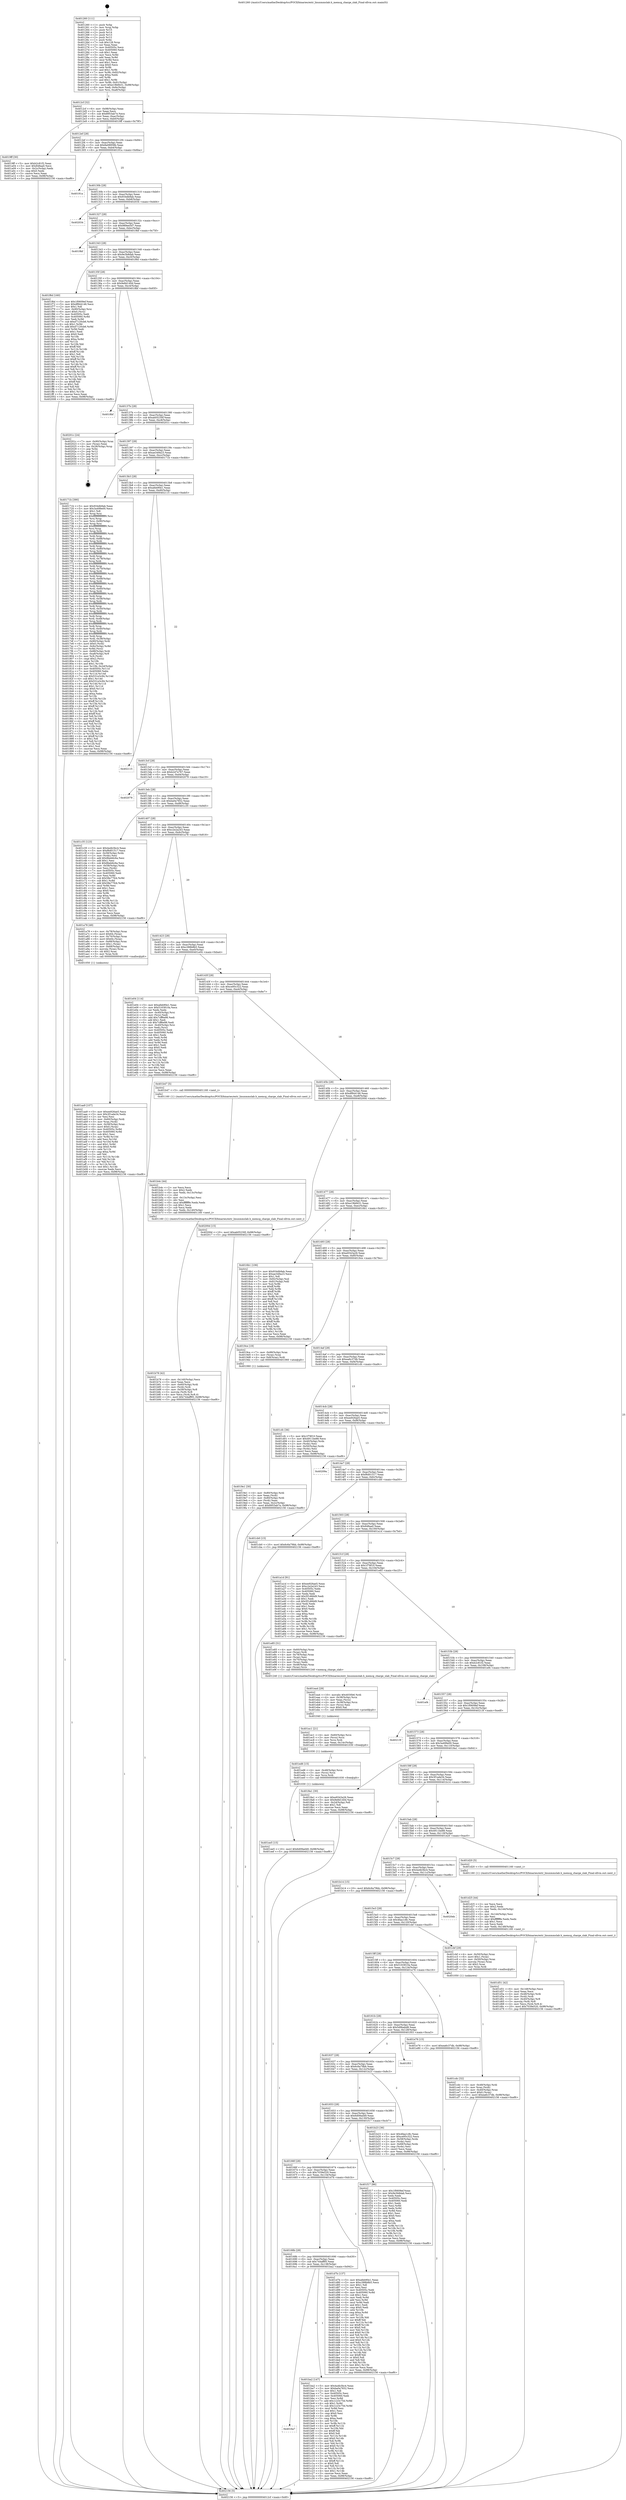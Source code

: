 digraph "0x401260" {
  label = "0x401260 (/mnt/c/Users/mathe/Desktop/tcc/POCII/binaries/extr_linuxmmslab.h_memcg_charge_slab_Final-ollvm.out::main(0))"
  labelloc = "t"
  node[shape=record]

  Entry [label="",width=0.3,height=0.3,shape=circle,fillcolor=black,style=filled]
  "0x4012cf" [label="{
     0x4012cf [32]\l
     | [instrs]\l
     &nbsp;&nbsp;0x4012cf \<+6\>: mov -0x98(%rbp),%eax\l
     &nbsp;&nbsp;0x4012d5 \<+2\>: mov %eax,%ecx\l
     &nbsp;&nbsp;0x4012d7 \<+6\>: sub $0x8953ab7e,%ecx\l
     &nbsp;&nbsp;0x4012dd \<+6\>: mov %eax,-0xac(%rbp)\l
     &nbsp;&nbsp;0x4012e3 \<+6\>: mov %ecx,-0xb0(%rbp)\l
     &nbsp;&nbsp;0x4012e9 \<+6\>: je 00000000004019ff \<main+0x79f\>\l
  }"]
  "0x4019ff" [label="{
     0x4019ff [30]\l
     | [instrs]\l
     &nbsp;&nbsp;0x4019ff \<+5\>: mov $0xb2c81f2,%eax\l
     &nbsp;&nbsp;0x401a04 \<+5\>: mov $0x848aa0,%ecx\l
     &nbsp;&nbsp;0x401a09 \<+3\>: mov -0x2c(%rbp),%edx\l
     &nbsp;&nbsp;0x401a0c \<+3\>: cmp $0x0,%edx\l
     &nbsp;&nbsp;0x401a0f \<+3\>: cmove %ecx,%eax\l
     &nbsp;&nbsp;0x401a12 \<+6\>: mov %eax,-0x98(%rbp)\l
     &nbsp;&nbsp;0x401a18 \<+5\>: jmp 0000000000402156 \<main+0xef6\>\l
  }"]
  "0x4012ef" [label="{
     0x4012ef [28]\l
     | [instrs]\l
     &nbsp;&nbsp;0x4012ef \<+5\>: jmp 00000000004012f4 \<main+0x94\>\l
     &nbsp;&nbsp;0x4012f4 \<+6\>: mov -0xac(%rbp),%eax\l
     &nbsp;&nbsp;0x4012fa \<+5\>: sub $0x8a08958b,%eax\l
     &nbsp;&nbsp;0x4012ff \<+6\>: mov %eax,-0xb4(%rbp)\l
     &nbsp;&nbsp;0x401305 \<+6\>: je 000000000040191a \<main+0x6ba\>\l
  }"]
  Exit [label="",width=0.3,height=0.3,shape=circle,fillcolor=black,style=filled,peripheries=2]
  "0x40191a" [label="{
     0x40191a\l
  }", style=dashed]
  "0x40130b" [label="{
     0x40130b [28]\l
     | [instrs]\l
     &nbsp;&nbsp;0x40130b \<+5\>: jmp 0000000000401310 \<main+0xb0\>\l
     &nbsp;&nbsp;0x401310 \<+6\>: mov -0xac(%rbp),%eax\l
     &nbsp;&nbsp;0x401316 \<+5\>: sub $0x934db9ab,%eax\l
     &nbsp;&nbsp;0x40131b \<+6\>: mov %eax,-0xb8(%rbp)\l
     &nbsp;&nbsp;0x401321 \<+6\>: je 0000000000402034 \<main+0xdd4\>\l
  }"]
  "0x401ee5" [label="{
     0x401ee5 [15]\l
     | [instrs]\l
     &nbsp;&nbsp;0x401ee5 \<+10\>: movl $0x6d09ad49,-0x98(%rbp)\l
     &nbsp;&nbsp;0x401eef \<+5\>: jmp 0000000000402156 \<main+0xef6\>\l
  }"]
  "0x402034" [label="{
     0x402034\l
  }", style=dashed]
  "0x401327" [label="{
     0x401327 [28]\l
     | [instrs]\l
     &nbsp;&nbsp;0x401327 \<+5\>: jmp 000000000040132c \<main+0xcc\>\l
     &nbsp;&nbsp;0x40132c \<+6\>: mov -0xac(%rbp),%eax\l
     &nbsp;&nbsp;0x401332 \<+5\>: sub $0x989ee5d7,%eax\l
     &nbsp;&nbsp;0x401337 \<+6\>: mov %eax,-0xbc(%rbp)\l
     &nbsp;&nbsp;0x40133d \<+6\>: je 00000000004019bf \<main+0x75f\>\l
  }"]
  "0x401ed6" [label="{
     0x401ed6 [15]\l
     | [instrs]\l
     &nbsp;&nbsp;0x401ed6 \<+4\>: mov -0x48(%rbp),%rcx\l
     &nbsp;&nbsp;0x401eda \<+3\>: mov (%rcx),%rcx\l
     &nbsp;&nbsp;0x401edd \<+3\>: mov %rcx,%rdi\l
     &nbsp;&nbsp;0x401ee0 \<+5\>: call 0000000000401030 \<free@plt\>\l
     | [calls]\l
     &nbsp;&nbsp;0x401030 \{1\} (unknown)\l
  }"]
  "0x4019bf" [label="{
     0x4019bf\l
  }", style=dashed]
  "0x401343" [label="{
     0x401343 [28]\l
     | [instrs]\l
     &nbsp;&nbsp;0x401343 \<+5\>: jmp 0000000000401348 \<main+0xe8\>\l
     &nbsp;&nbsp;0x401348 \<+6\>: mov -0xac(%rbp),%eax\l
     &nbsp;&nbsp;0x40134e \<+5\>: sub $0x9e3b8dab,%eax\l
     &nbsp;&nbsp;0x401353 \<+6\>: mov %eax,-0xc0(%rbp)\l
     &nbsp;&nbsp;0x401359 \<+6\>: je 0000000000401f6d \<main+0xd0d\>\l
  }"]
  "0x401ec1" [label="{
     0x401ec1 [21]\l
     | [instrs]\l
     &nbsp;&nbsp;0x401ec1 \<+4\>: mov -0x60(%rbp),%rcx\l
     &nbsp;&nbsp;0x401ec5 \<+3\>: mov (%rcx),%rcx\l
     &nbsp;&nbsp;0x401ec8 \<+3\>: mov %rcx,%rdi\l
     &nbsp;&nbsp;0x401ecb \<+6\>: mov %eax,-0x14c(%rbp)\l
     &nbsp;&nbsp;0x401ed1 \<+5\>: call 0000000000401030 \<free@plt\>\l
     | [calls]\l
     &nbsp;&nbsp;0x401030 \{1\} (unknown)\l
  }"]
  "0x401f6d" [label="{
     0x401f6d [160]\l
     | [instrs]\l
     &nbsp;&nbsp;0x401f6d \<+5\>: mov $0x1f0609ef,%eax\l
     &nbsp;&nbsp;0x401f72 \<+5\>: mov $0xdf844146,%ecx\l
     &nbsp;&nbsp;0x401f77 \<+2\>: mov $0x1,%dl\l
     &nbsp;&nbsp;0x401f79 \<+7\>: mov -0x90(%rbp),%rsi\l
     &nbsp;&nbsp;0x401f80 \<+6\>: movl $0x0,(%rsi)\l
     &nbsp;&nbsp;0x401f86 \<+7\>: mov 0x40505c,%edi\l
     &nbsp;&nbsp;0x401f8d \<+8\>: mov 0x405060,%r8d\l
     &nbsp;&nbsp;0x401f95 \<+3\>: mov %edi,%r9d\l
     &nbsp;&nbsp;0x401f98 \<+7\>: sub $0xd7120cb6,%r9d\l
     &nbsp;&nbsp;0x401f9f \<+4\>: sub $0x1,%r9d\l
     &nbsp;&nbsp;0x401fa3 \<+7\>: add $0xd7120cb6,%r9d\l
     &nbsp;&nbsp;0x401faa \<+4\>: imul %r9d,%edi\l
     &nbsp;&nbsp;0x401fae \<+3\>: and $0x1,%edi\l
     &nbsp;&nbsp;0x401fb1 \<+3\>: cmp $0x0,%edi\l
     &nbsp;&nbsp;0x401fb4 \<+4\>: sete %r10b\l
     &nbsp;&nbsp;0x401fb8 \<+4\>: cmp $0xa,%r8d\l
     &nbsp;&nbsp;0x401fbc \<+4\>: setl %r11b\l
     &nbsp;&nbsp;0x401fc0 \<+3\>: mov %r10b,%bl\l
     &nbsp;&nbsp;0x401fc3 \<+3\>: xor $0xff,%bl\l
     &nbsp;&nbsp;0x401fc6 \<+3\>: mov %r11b,%r14b\l
     &nbsp;&nbsp;0x401fc9 \<+4\>: xor $0xff,%r14b\l
     &nbsp;&nbsp;0x401fcd \<+3\>: xor $0x1,%dl\l
     &nbsp;&nbsp;0x401fd0 \<+3\>: mov %bl,%r15b\l
     &nbsp;&nbsp;0x401fd3 \<+4\>: and $0xff,%r15b\l
     &nbsp;&nbsp;0x401fd7 \<+3\>: and %dl,%r10b\l
     &nbsp;&nbsp;0x401fda \<+3\>: mov %r14b,%r12b\l
     &nbsp;&nbsp;0x401fdd \<+4\>: and $0xff,%r12b\l
     &nbsp;&nbsp;0x401fe1 \<+3\>: and %dl,%r11b\l
     &nbsp;&nbsp;0x401fe4 \<+3\>: or %r10b,%r15b\l
     &nbsp;&nbsp;0x401fe7 \<+3\>: or %r11b,%r12b\l
     &nbsp;&nbsp;0x401fea \<+3\>: xor %r12b,%r15b\l
     &nbsp;&nbsp;0x401fed \<+3\>: or %r14b,%bl\l
     &nbsp;&nbsp;0x401ff0 \<+3\>: xor $0xff,%bl\l
     &nbsp;&nbsp;0x401ff3 \<+3\>: or $0x1,%dl\l
     &nbsp;&nbsp;0x401ff6 \<+2\>: and %dl,%bl\l
     &nbsp;&nbsp;0x401ff8 \<+3\>: or %bl,%r15b\l
     &nbsp;&nbsp;0x401ffb \<+4\>: test $0x1,%r15b\l
     &nbsp;&nbsp;0x401fff \<+3\>: cmovne %ecx,%eax\l
     &nbsp;&nbsp;0x402002 \<+6\>: mov %eax,-0x98(%rbp)\l
     &nbsp;&nbsp;0x402008 \<+5\>: jmp 0000000000402156 \<main+0xef6\>\l
  }"]
  "0x40135f" [label="{
     0x40135f [28]\l
     | [instrs]\l
     &nbsp;&nbsp;0x40135f \<+5\>: jmp 0000000000401364 \<main+0x104\>\l
     &nbsp;&nbsp;0x401364 \<+6\>: mov -0xac(%rbp),%eax\l
     &nbsp;&nbsp;0x40136a \<+5\>: sub $0x9e8d140d,%eax\l
     &nbsp;&nbsp;0x40136f \<+6\>: mov %eax,-0xc4(%rbp)\l
     &nbsp;&nbsp;0x401375 \<+6\>: je 00000000004018bf \<main+0x65f\>\l
  }"]
  "0x401ea4" [label="{
     0x401ea4 [29]\l
     | [instrs]\l
     &nbsp;&nbsp;0x401ea4 \<+10\>: movabs $0x4030b6,%rdi\l
     &nbsp;&nbsp;0x401eae \<+4\>: mov -0x38(%rbp),%rcx\l
     &nbsp;&nbsp;0x401eb2 \<+2\>: mov %eax,(%rcx)\l
     &nbsp;&nbsp;0x401eb4 \<+4\>: mov -0x38(%rbp),%rcx\l
     &nbsp;&nbsp;0x401eb8 \<+2\>: mov (%rcx),%esi\l
     &nbsp;&nbsp;0x401eba \<+2\>: mov $0x0,%al\l
     &nbsp;&nbsp;0x401ebc \<+5\>: call 0000000000401040 \<printf@plt\>\l
     | [calls]\l
     &nbsp;&nbsp;0x401040 \{1\} (unknown)\l
  }"]
  "0x4018bf" [label="{
     0x4018bf\l
  }", style=dashed]
  "0x40137b" [label="{
     0x40137b [28]\l
     | [instrs]\l
     &nbsp;&nbsp;0x40137b \<+5\>: jmp 0000000000401380 \<main+0x120\>\l
     &nbsp;&nbsp;0x401380 \<+6\>: mov -0xac(%rbp),%eax\l
     &nbsp;&nbsp;0x401386 \<+5\>: sub $0xab05230f,%eax\l
     &nbsp;&nbsp;0x40138b \<+6\>: mov %eax,-0xc8(%rbp)\l
     &nbsp;&nbsp;0x401391 \<+6\>: je 000000000040201c \<main+0xdbc\>\l
  }"]
  "0x401d51" [label="{
     0x401d51 [42]\l
     | [instrs]\l
     &nbsp;&nbsp;0x401d51 \<+6\>: mov -0x148(%rbp),%ecx\l
     &nbsp;&nbsp;0x401d57 \<+3\>: imul %eax,%ecx\l
     &nbsp;&nbsp;0x401d5a \<+4\>: mov -0x48(%rbp),%rdi\l
     &nbsp;&nbsp;0x401d5e \<+3\>: mov (%rdi),%rdi\l
     &nbsp;&nbsp;0x401d61 \<+4\>: mov -0x40(%rbp),%r8\l
     &nbsp;&nbsp;0x401d65 \<+3\>: movslq (%r8),%r8\l
     &nbsp;&nbsp;0x401d68 \<+4\>: mov %ecx,(%rdi,%r8,4)\l
     &nbsp;&nbsp;0x401d6c \<+10\>: movl $0x7039e520,-0x98(%rbp)\l
     &nbsp;&nbsp;0x401d76 \<+5\>: jmp 0000000000402156 \<main+0xef6\>\l
  }"]
  "0x40201c" [label="{
     0x40201c [24]\l
     | [instrs]\l
     &nbsp;&nbsp;0x40201c \<+7\>: mov -0x90(%rbp),%rax\l
     &nbsp;&nbsp;0x402023 \<+2\>: mov (%rax),%eax\l
     &nbsp;&nbsp;0x402025 \<+4\>: lea -0x28(%rbp),%rsp\l
     &nbsp;&nbsp;0x402029 \<+1\>: pop %rbx\l
     &nbsp;&nbsp;0x40202a \<+2\>: pop %r12\l
     &nbsp;&nbsp;0x40202c \<+2\>: pop %r13\l
     &nbsp;&nbsp;0x40202e \<+2\>: pop %r14\l
     &nbsp;&nbsp;0x402030 \<+2\>: pop %r15\l
     &nbsp;&nbsp;0x402032 \<+1\>: pop %rbp\l
     &nbsp;&nbsp;0x402033 \<+1\>: ret\l
  }"]
  "0x401397" [label="{
     0x401397 [28]\l
     | [instrs]\l
     &nbsp;&nbsp;0x401397 \<+5\>: jmp 000000000040139c \<main+0x13c\>\l
     &nbsp;&nbsp;0x40139c \<+6\>: mov -0xac(%rbp),%eax\l
     &nbsp;&nbsp;0x4013a2 \<+5\>: sub $0xae349a23,%eax\l
     &nbsp;&nbsp;0x4013a7 \<+6\>: mov %eax,-0xcc(%rbp)\l
     &nbsp;&nbsp;0x4013ad \<+6\>: je 000000000040171b \<main+0x4bb\>\l
  }"]
  "0x401d25" [label="{
     0x401d25 [44]\l
     | [instrs]\l
     &nbsp;&nbsp;0x401d25 \<+2\>: xor %ecx,%ecx\l
     &nbsp;&nbsp;0x401d27 \<+5\>: mov $0x2,%edx\l
     &nbsp;&nbsp;0x401d2c \<+6\>: mov %edx,-0x144(%rbp)\l
     &nbsp;&nbsp;0x401d32 \<+1\>: cltd\l
     &nbsp;&nbsp;0x401d33 \<+6\>: mov -0x144(%rbp),%esi\l
     &nbsp;&nbsp;0x401d39 \<+2\>: idiv %esi\l
     &nbsp;&nbsp;0x401d3b \<+6\>: imul $0xfffffffe,%edx,%edx\l
     &nbsp;&nbsp;0x401d41 \<+3\>: sub $0x1,%ecx\l
     &nbsp;&nbsp;0x401d44 \<+2\>: sub %ecx,%edx\l
     &nbsp;&nbsp;0x401d46 \<+6\>: mov %edx,-0x148(%rbp)\l
     &nbsp;&nbsp;0x401d4c \<+5\>: call 0000000000401160 \<next_i\>\l
     | [calls]\l
     &nbsp;&nbsp;0x401160 \{1\} (/mnt/c/Users/mathe/Desktop/tcc/POCII/binaries/extr_linuxmmslab.h_memcg_charge_slab_Final-ollvm.out::next_i)\l
  }"]
  "0x40171b" [label="{
     0x40171b [390]\l
     | [instrs]\l
     &nbsp;&nbsp;0x40171b \<+5\>: mov $0x934db9ab,%eax\l
     &nbsp;&nbsp;0x401720 \<+5\>: mov $0x3a499e00,%ecx\l
     &nbsp;&nbsp;0x401725 \<+2\>: mov $0x1,%dl\l
     &nbsp;&nbsp;0x401727 \<+3\>: mov %rsp,%rsi\l
     &nbsp;&nbsp;0x40172a \<+4\>: add $0xfffffffffffffff0,%rsi\l
     &nbsp;&nbsp;0x40172e \<+3\>: mov %rsi,%rsp\l
     &nbsp;&nbsp;0x401731 \<+7\>: mov %rsi,-0x90(%rbp)\l
     &nbsp;&nbsp;0x401738 \<+3\>: mov %rsp,%rsi\l
     &nbsp;&nbsp;0x40173b \<+4\>: add $0xfffffffffffffff0,%rsi\l
     &nbsp;&nbsp;0x40173f \<+3\>: mov %rsi,%rsp\l
     &nbsp;&nbsp;0x401742 \<+3\>: mov %rsp,%rdi\l
     &nbsp;&nbsp;0x401745 \<+4\>: add $0xfffffffffffffff0,%rdi\l
     &nbsp;&nbsp;0x401749 \<+3\>: mov %rdi,%rsp\l
     &nbsp;&nbsp;0x40174c \<+7\>: mov %rdi,-0x88(%rbp)\l
     &nbsp;&nbsp;0x401753 \<+3\>: mov %rsp,%rdi\l
     &nbsp;&nbsp;0x401756 \<+4\>: add $0xfffffffffffffff0,%rdi\l
     &nbsp;&nbsp;0x40175a \<+3\>: mov %rdi,%rsp\l
     &nbsp;&nbsp;0x40175d \<+4\>: mov %rdi,-0x80(%rbp)\l
     &nbsp;&nbsp;0x401761 \<+3\>: mov %rsp,%rdi\l
     &nbsp;&nbsp;0x401764 \<+4\>: add $0xfffffffffffffff0,%rdi\l
     &nbsp;&nbsp;0x401768 \<+3\>: mov %rdi,%rsp\l
     &nbsp;&nbsp;0x40176b \<+4\>: mov %rdi,-0x78(%rbp)\l
     &nbsp;&nbsp;0x40176f \<+3\>: mov %rsp,%rdi\l
     &nbsp;&nbsp;0x401772 \<+4\>: add $0xfffffffffffffff0,%rdi\l
     &nbsp;&nbsp;0x401776 \<+3\>: mov %rdi,%rsp\l
     &nbsp;&nbsp;0x401779 \<+4\>: mov %rdi,-0x70(%rbp)\l
     &nbsp;&nbsp;0x40177d \<+3\>: mov %rsp,%rdi\l
     &nbsp;&nbsp;0x401780 \<+4\>: add $0xfffffffffffffff0,%rdi\l
     &nbsp;&nbsp;0x401784 \<+3\>: mov %rdi,%rsp\l
     &nbsp;&nbsp;0x401787 \<+4\>: mov %rdi,-0x68(%rbp)\l
     &nbsp;&nbsp;0x40178b \<+3\>: mov %rsp,%rdi\l
     &nbsp;&nbsp;0x40178e \<+4\>: add $0xfffffffffffffff0,%rdi\l
     &nbsp;&nbsp;0x401792 \<+3\>: mov %rdi,%rsp\l
     &nbsp;&nbsp;0x401795 \<+4\>: mov %rdi,-0x60(%rbp)\l
     &nbsp;&nbsp;0x401799 \<+3\>: mov %rsp,%rdi\l
     &nbsp;&nbsp;0x40179c \<+4\>: add $0xfffffffffffffff0,%rdi\l
     &nbsp;&nbsp;0x4017a0 \<+3\>: mov %rdi,%rsp\l
     &nbsp;&nbsp;0x4017a3 \<+4\>: mov %rdi,-0x58(%rbp)\l
     &nbsp;&nbsp;0x4017a7 \<+3\>: mov %rsp,%rdi\l
     &nbsp;&nbsp;0x4017aa \<+4\>: add $0xfffffffffffffff0,%rdi\l
     &nbsp;&nbsp;0x4017ae \<+3\>: mov %rdi,%rsp\l
     &nbsp;&nbsp;0x4017b1 \<+4\>: mov %rdi,-0x50(%rbp)\l
     &nbsp;&nbsp;0x4017b5 \<+3\>: mov %rsp,%rdi\l
     &nbsp;&nbsp;0x4017b8 \<+4\>: add $0xfffffffffffffff0,%rdi\l
     &nbsp;&nbsp;0x4017bc \<+3\>: mov %rdi,%rsp\l
     &nbsp;&nbsp;0x4017bf \<+4\>: mov %rdi,-0x48(%rbp)\l
     &nbsp;&nbsp;0x4017c3 \<+3\>: mov %rsp,%rdi\l
     &nbsp;&nbsp;0x4017c6 \<+4\>: add $0xfffffffffffffff0,%rdi\l
     &nbsp;&nbsp;0x4017ca \<+3\>: mov %rdi,%rsp\l
     &nbsp;&nbsp;0x4017cd \<+4\>: mov %rdi,-0x40(%rbp)\l
     &nbsp;&nbsp;0x4017d1 \<+3\>: mov %rsp,%rdi\l
     &nbsp;&nbsp;0x4017d4 \<+4\>: add $0xfffffffffffffff0,%rdi\l
     &nbsp;&nbsp;0x4017d8 \<+3\>: mov %rdi,%rsp\l
     &nbsp;&nbsp;0x4017db \<+4\>: mov %rdi,-0x38(%rbp)\l
     &nbsp;&nbsp;0x4017df \<+7\>: mov -0x90(%rbp),%rdi\l
     &nbsp;&nbsp;0x4017e6 \<+6\>: movl $0x0,(%rdi)\l
     &nbsp;&nbsp;0x4017ec \<+7\>: mov -0x9c(%rbp),%r8d\l
     &nbsp;&nbsp;0x4017f3 \<+3\>: mov %r8d,(%rsi)\l
     &nbsp;&nbsp;0x4017f6 \<+7\>: mov -0x88(%rbp),%rdi\l
     &nbsp;&nbsp;0x4017fd \<+7\>: mov -0xa8(%rbp),%r9\l
     &nbsp;&nbsp;0x401804 \<+3\>: mov %r9,(%rdi)\l
     &nbsp;&nbsp;0x401807 \<+3\>: cmpl $0x2,(%rsi)\l
     &nbsp;&nbsp;0x40180a \<+4\>: setne %r10b\l
     &nbsp;&nbsp;0x40180e \<+4\>: and $0x1,%r10b\l
     &nbsp;&nbsp;0x401812 \<+4\>: mov %r10b,-0x2d(%rbp)\l
     &nbsp;&nbsp;0x401816 \<+8\>: mov 0x40505c,%r11d\l
     &nbsp;&nbsp;0x40181e \<+7\>: mov 0x405060,%ebx\l
     &nbsp;&nbsp;0x401825 \<+3\>: mov %r11d,%r14d\l
     &nbsp;&nbsp;0x401828 \<+7\>: sub $0x531e3c94,%r14d\l
     &nbsp;&nbsp;0x40182f \<+4\>: sub $0x1,%r14d\l
     &nbsp;&nbsp;0x401833 \<+7\>: add $0x531e3c94,%r14d\l
     &nbsp;&nbsp;0x40183a \<+4\>: imul %r14d,%r11d\l
     &nbsp;&nbsp;0x40183e \<+4\>: and $0x1,%r11d\l
     &nbsp;&nbsp;0x401842 \<+4\>: cmp $0x0,%r11d\l
     &nbsp;&nbsp;0x401846 \<+4\>: sete %r10b\l
     &nbsp;&nbsp;0x40184a \<+3\>: cmp $0xa,%ebx\l
     &nbsp;&nbsp;0x40184d \<+4\>: setl %r15b\l
     &nbsp;&nbsp;0x401851 \<+3\>: mov %r10b,%r12b\l
     &nbsp;&nbsp;0x401854 \<+4\>: xor $0xff,%r12b\l
     &nbsp;&nbsp;0x401858 \<+3\>: mov %r15b,%r13b\l
     &nbsp;&nbsp;0x40185b \<+4\>: xor $0xff,%r13b\l
     &nbsp;&nbsp;0x40185f \<+3\>: xor $0x1,%dl\l
     &nbsp;&nbsp;0x401862 \<+3\>: mov %r12b,%sil\l
     &nbsp;&nbsp;0x401865 \<+4\>: and $0xff,%sil\l
     &nbsp;&nbsp;0x401869 \<+3\>: and %dl,%r10b\l
     &nbsp;&nbsp;0x40186c \<+3\>: mov %r13b,%dil\l
     &nbsp;&nbsp;0x40186f \<+4\>: and $0xff,%dil\l
     &nbsp;&nbsp;0x401873 \<+3\>: and %dl,%r15b\l
     &nbsp;&nbsp;0x401876 \<+3\>: or %r10b,%sil\l
     &nbsp;&nbsp;0x401879 \<+3\>: or %r15b,%dil\l
     &nbsp;&nbsp;0x40187c \<+3\>: xor %dil,%sil\l
     &nbsp;&nbsp;0x40187f \<+3\>: or %r13b,%r12b\l
     &nbsp;&nbsp;0x401882 \<+4\>: xor $0xff,%r12b\l
     &nbsp;&nbsp;0x401886 \<+3\>: or $0x1,%dl\l
     &nbsp;&nbsp;0x401889 \<+3\>: and %dl,%r12b\l
     &nbsp;&nbsp;0x40188c \<+3\>: or %r12b,%sil\l
     &nbsp;&nbsp;0x40188f \<+4\>: test $0x1,%sil\l
     &nbsp;&nbsp;0x401893 \<+3\>: cmovne %ecx,%eax\l
     &nbsp;&nbsp;0x401896 \<+6\>: mov %eax,-0x98(%rbp)\l
     &nbsp;&nbsp;0x40189c \<+5\>: jmp 0000000000402156 \<main+0xef6\>\l
  }"]
  "0x4013b3" [label="{
     0x4013b3 [28]\l
     | [instrs]\l
     &nbsp;&nbsp;0x4013b3 \<+5\>: jmp 00000000004013b8 \<main+0x158\>\l
     &nbsp;&nbsp;0x4013b8 \<+6\>: mov -0xac(%rbp),%eax\l
     &nbsp;&nbsp;0x4013be \<+5\>: sub $0xafeb90e1,%eax\l
     &nbsp;&nbsp;0x4013c3 \<+6\>: mov %eax,-0xd0(%rbp)\l
     &nbsp;&nbsp;0x4013c9 \<+6\>: je 0000000000402115 \<main+0xeb5\>\l
  }"]
  "0x401cdc" [label="{
     0x401cdc [32]\l
     | [instrs]\l
     &nbsp;&nbsp;0x401cdc \<+4\>: mov -0x48(%rbp),%rdi\l
     &nbsp;&nbsp;0x401ce0 \<+3\>: mov %rax,(%rdi)\l
     &nbsp;&nbsp;0x401ce3 \<+4\>: mov -0x40(%rbp),%rax\l
     &nbsp;&nbsp;0x401ce7 \<+6\>: movl $0x0,(%rax)\l
     &nbsp;&nbsp;0x401ced \<+10\>: movl $0xea6c37db,-0x98(%rbp)\l
     &nbsp;&nbsp;0x401cf7 \<+5\>: jmp 0000000000402156 \<main+0xef6\>\l
  }"]
  "0x402115" [label="{
     0x402115\l
  }", style=dashed]
  "0x4013cf" [label="{
     0x4013cf [28]\l
     | [instrs]\l
     &nbsp;&nbsp;0x4013cf \<+5\>: jmp 00000000004013d4 \<main+0x174\>\l
     &nbsp;&nbsp;0x4013d4 \<+6\>: mov -0xac(%rbp),%eax\l
     &nbsp;&nbsp;0x4013da \<+5\>: sub $0xb2d7e767,%eax\l
     &nbsp;&nbsp;0x4013df \<+6\>: mov %eax,-0xd4(%rbp)\l
     &nbsp;&nbsp;0x4013e5 \<+6\>: je 0000000000402079 \<main+0xe19\>\l
  }"]
  "0x4016a7" [label="{
     0x4016a7\l
  }", style=dashed]
  "0x402079" [label="{
     0x402079\l
  }", style=dashed]
  "0x4013eb" [label="{
     0x4013eb [28]\l
     | [instrs]\l
     &nbsp;&nbsp;0x4013eb \<+5\>: jmp 00000000004013f0 \<main+0x190\>\l
     &nbsp;&nbsp;0x4013f0 \<+6\>: mov -0xac(%rbp),%eax\l
     &nbsp;&nbsp;0x4013f6 \<+5\>: sub $0xba0a7652,%eax\l
     &nbsp;&nbsp;0x4013fb \<+6\>: mov %eax,-0xd8(%rbp)\l
     &nbsp;&nbsp;0x401401 \<+6\>: je 0000000000401c35 \<main+0x9d5\>\l
  }"]
  "0x401ba2" [label="{
     0x401ba2 [147]\l
     | [instrs]\l
     &nbsp;&nbsp;0x401ba2 \<+5\>: mov $0x4a4b3bc4,%eax\l
     &nbsp;&nbsp;0x401ba7 \<+5\>: mov $0xba0a7652,%ecx\l
     &nbsp;&nbsp;0x401bac \<+2\>: mov $0x1,%dl\l
     &nbsp;&nbsp;0x401bae \<+7\>: mov 0x40505c,%esi\l
     &nbsp;&nbsp;0x401bb5 \<+7\>: mov 0x405060,%edi\l
     &nbsp;&nbsp;0x401bbc \<+3\>: mov %esi,%r8d\l
     &nbsp;&nbsp;0x401bbf \<+7\>: add $0x1c23c75d,%r8d\l
     &nbsp;&nbsp;0x401bc6 \<+4\>: sub $0x1,%r8d\l
     &nbsp;&nbsp;0x401bca \<+7\>: sub $0x1c23c75d,%r8d\l
     &nbsp;&nbsp;0x401bd1 \<+4\>: imul %r8d,%esi\l
     &nbsp;&nbsp;0x401bd5 \<+3\>: and $0x1,%esi\l
     &nbsp;&nbsp;0x401bd8 \<+3\>: cmp $0x0,%esi\l
     &nbsp;&nbsp;0x401bdb \<+4\>: sete %r9b\l
     &nbsp;&nbsp;0x401bdf \<+3\>: cmp $0xa,%edi\l
     &nbsp;&nbsp;0x401be2 \<+4\>: setl %r10b\l
     &nbsp;&nbsp;0x401be6 \<+3\>: mov %r9b,%r11b\l
     &nbsp;&nbsp;0x401be9 \<+4\>: xor $0xff,%r11b\l
     &nbsp;&nbsp;0x401bed \<+3\>: mov %r10b,%bl\l
     &nbsp;&nbsp;0x401bf0 \<+3\>: xor $0xff,%bl\l
     &nbsp;&nbsp;0x401bf3 \<+3\>: xor $0x0,%dl\l
     &nbsp;&nbsp;0x401bf6 \<+3\>: mov %r11b,%r14b\l
     &nbsp;&nbsp;0x401bf9 \<+4\>: and $0x0,%r14b\l
     &nbsp;&nbsp;0x401bfd \<+3\>: and %dl,%r9b\l
     &nbsp;&nbsp;0x401c00 \<+3\>: mov %bl,%r15b\l
     &nbsp;&nbsp;0x401c03 \<+4\>: and $0x0,%r15b\l
     &nbsp;&nbsp;0x401c07 \<+3\>: and %dl,%r10b\l
     &nbsp;&nbsp;0x401c0a \<+3\>: or %r9b,%r14b\l
     &nbsp;&nbsp;0x401c0d \<+3\>: or %r10b,%r15b\l
     &nbsp;&nbsp;0x401c10 \<+3\>: xor %r15b,%r14b\l
     &nbsp;&nbsp;0x401c13 \<+3\>: or %bl,%r11b\l
     &nbsp;&nbsp;0x401c16 \<+4\>: xor $0xff,%r11b\l
     &nbsp;&nbsp;0x401c1a \<+3\>: or $0x0,%dl\l
     &nbsp;&nbsp;0x401c1d \<+3\>: and %dl,%r11b\l
     &nbsp;&nbsp;0x401c20 \<+3\>: or %r11b,%r14b\l
     &nbsp;&nbsp;0x401c23 \<+4\>: test $0x1,%r14b\l
     &nbsp;&nbsp;0x401c27 \<+3\>: cmovne %ecx,%eax\l
     &nbsp;&nbsp;0x401c2a \<+6\>: mov %eax,-0x98(%rbp)\l
     &nbsp;&nbsp;0x401c30 \<+5\>: jmp 0000000000402156 \<main+0xef6\>\l
  }"]
  "0x401c35" [label="{
     0x401c35 [123]\l
     | [instrs]\l
     &nbsp;&nbsp;0x401c35 \<+5\>: mov $0x4a4b3bc4,%eax\l
     &nbsp;&nbsp;0x401c3a \<+5\>: mov $0xf6d01517,%ecx\l
     &nbsp;&nbsp;0x401c3f \<+4\>: mov -0x58(%rbp),%rdx\l
     &nbsp;&nbsp;0x401c43 \<+2\>: mov (%rdx),%esi\l
     &nbsp;&nbsp;0x401c45 \<+6\>: add $0x8beb6c6a,%esi\l
     &nbsp;&nbsp;0x401c4b \<+3\>: add $0x1,%esi\l
     &nbsp;&nbsp;0x401c4e \<+6\>: sub $0x8beb6c6a,%esi\l
     &nbsp;&nbsp;0x401c54 \<+4\>: mov -0x58(%rbp),%rdx\l
     &nbsp;&nbsp;0x401c58 \<+2\>: mov %esi,(%rdx)\l
     &nbsp;&nbsp;0x401c5a \<+7\>: mov 0x40505c,%esi\l
     &nbsp;&nbsp;0x401c61 \<+7\>: mov 0x405060,%edi\l
     &nbsp;&nbsp;0x401c68 \<+3\>: mov %esi,%r8d\l
     &nbsp;&nbsp;0x401c6b \<+7\>: sub $0x58e77fcb,%r8d\l
     &nbsp;&nbsp;0x401c72 \<+4\>: sub $0x1,%r8d\l
     &nbsp;&nbsp;0x401c76 \<+7\>: add $0x58e77fcb,%r8d\l
     &nbsp;&nbsp;0x401c7d \<+4\>: imul %r8d,%esi\l
     &nbsp;&nbsp;0x401c81 \<+3\>: and $0x1,%esi\l
     &nbsp;&nbsp;0x401c84 \<+3\>: cmp $0x0,%esi\l
     &nbsp;&nbsp;0x401c87 \<+4\>: sete %r9b\l
     &nbsp;&nbsp;0x401c8b \<+3\>: cmp $0xa,%edi\l
     &nbsp;&nbsp;0x401c8e \<+4\>: setl %r10b\l
     &nbsp;&nbsp;0x401c92 \<+3\>: mov %r9b,%r11b\l
     &nbsp;&nbsp;0x401c95 \<+3\>: and %r10b,%r11b\l
     &nbsp;&nbsp;0x401c98 \<+3\>: xor %r10b,%r9b\l
     &nbsp;&nbsp;0x401c9b \<+3\>: or %r9b,%r11b\l
     &nbsp;&nbsp;0x401c9e \<+4\>: test $0x1,%r11b\l
     &nbsp;&nbsp;0x401ca2 \<+3\>: cmovne %ecx,%eax\l
     &nbsp;&nbsp;0x401ca5 \<+6\>: mov %eax,-0x98(%rbp)\l
     &nbsp;&nbsp;0x401cab \<+5\>: jmp 0000000000402156 \<main+0xef6\>\l
  }"]
  "0x401407" [label="{
     0x401407 [28]\l
     | [instrs]\l
     &nbsp;&nbsp;0x401407 \<+5\>: jmp 000000000040140c \<main+0x1ac\>\l
     &nbsp;&nbsp;0x40140c \<+6\>: mov -0xac(%rbp),%eax\l
     &nbsp;&nbsp;0x401412 \<+5\>: sub $0xc2e2a243,%eax\l
     &nbsp;&nbsp;0x401417 \<+6\>: mov %eax,-0xdc(%rbp)\l
     &nbsp;&nbsp;0x40141d \<+6\>: je 0000000000401a78 \<main+0x818\>\l
  }"]
  "0x40168b" [label="{
     0x40168b [28]\l
     | [instrs]\l
     &nbsp;&nbsp;0x40168b \<+5\>: jmp 0000000000401690 \<main+0x430\>\l
     &nbsp;&nbsp;0x401690 \<+6\>: mov -0xac(%rbp),%eax\l
     &nbsp;&nbsp;0x401696 \<+5\>: sub $0x744aff95,%eax\l
     &nbsp;&nbsp;0x40169b \<+6\>: mov %eax,-0x138(%rbp)\l
     &nbsp;&nbsp;0x4016a1 \<+6\>: je 0000000000401ba2 \<main+0x942\>\l
  }"]
  "0x401a78" [label="{
     0x401a78 [49]\l
     | [instrs]\l
     &nbsp;&nbsp;0x401a78 \<+4\>: mov -0x78(%rbp),%rax\l
     &nbsp;&nbsp;0x401a7c \<+6\>: movl $0x64,(%rax)\l
     &nbsp;&nbsp;0x401a82 \<+4\>: mov -0x70(%rbp),%rax\l
     &nbsp;&nbsp;0x401a86 \<+6\>: movl $0x64,(%rax)\l
     &nbsp;&nbsp;0x401a8c \<+4\>: mov -0x68(%rbp),%rax\l
     &nbsp;&nbsp;0x401a90 \<+6\>: movl $0x1,(%rax)\l
     &nbsp;&nbsp;0x401a96 \<+4\>: mov -0x68(%rbp),%rax\l
     &nbsp;&nbsp;0x401a9a \<+3\>: movslq (%rax),%rax\l
     &nbsp;&nbsp;0x401a9d \<+4\>: shl $0x2,%rax\l
     &nbsp;&nbsp;0x401aa1 \<+3\>: mov %rax,%rdi\l
     &nbsp;&nbsp;0x401aa4 \<+5\>: call 0000000000401050 \<malloc@plt\>\l
     | [calls]\l
     &nbsp;&nbsp;0x401050 \{1\} (unknown)\l
  }"]
  "0x401423" [label="{
     0x401423 [28]\l
     | [instrs]\l
     &nbsp;&nbsp;0x401423 \<+5\>: jmp 0000000000401428 \<main+0x1c8\>\l
     &nbsp;&nbsp;0x401428 \<+6\>: mov -0xac(%rbp),%eax\l
     &nbsp;&nbsp;0x40142e \<+5\>: sub $0xc388b8b5,%eax\l
     &nbsp;&nbsp;0x401433 \<+6\>: mov %eax,-0xe0(%rbp)\l
     &nbsp;&nbsp;0x401439 \<+6\>: je 0000000000401e04 \<main+0xba4\>\l
  }"]
  "0x401d7b" [label="{
     0x401d7b [137]\l
     | [instrs]\l
     &nbsp;&nbsp;0x401d7b \<+5\>: mov $0xafeb90e1,%eax\l
     &nbsp;&nbsp;0x401d80 \<+5\>: mov $0xc388b8b5,%ecx\l
     &nbsp;&nbsp;0x401d85 \<+2\>: mov $0x1,%dl\l
     &nbsp;&nbsp;0x401d87 \<+2\>: xor %esi,%esi\l
     &nbsp;&nbsp;0x401d89 \<+7\>: mov 0x40505c,%edi\l
     &nbsp;&nbsp;0x401d90 \<+8\>: mov 0x405060,%r8d\l
     &nbsp;&nbsp;0x401d98 \<+3\>: sub $0x1,%esi\l
     &nbsp;&nbsp;0x401d9b \<+3\>: mov %edi,%r9d\l
     &nbsp;&nbsp;0x401d9e \<+3\>: add %esi,%r9d\l
     &nbsp;&nbsp;0x401da1 \<+4\>: imul %r9d,%edi\l
     &nbsp;&nbsp;0x401da5 \<+3\>: and $0x1,%edi\l
     &nbsp;&nbsp;0x401da8 \<+3\>: cmp $0x0,%edi\l
     &nbsp;&nbsp;0x401dab \<+4\>: sete %r10b\l
     &nbsp;&nbsp;0x401daf \<+4\>: cmp $0xa,%r8d\l
     &nbsp;&nbsp;0x401db3 \<+4\>: setl %r11b\l
     &nbsp;&nbsp;0x401db7 \<+3\>: mov %r10b,%bl\l
     &nbsp;&nbsp;0x401dba \<+3\>: xor $0xff,%bl\l
     &nbsp;&nbsp;0x401dbd \<+3\>: mov %r11b,%r14b\l
     &nbsp;&nbsp;0x401dc0 \<+4\>: xor $0xff,%r14b\l
     &nbsp;&nbsp;0x401dc4 \<+3\>: xor $0x0,%dl\l
     &nbsp;&nbsp;0x401dc7 \<+3\>: mov %bl,%r15b\l
     &nbsp;&nbsp;0x401dca \<+4\>: and $0x0,%r15b\l
     &nbsp;&nbsp;0x401dce \<+3\>: and %dl,%r10b\l
     &nbsp;&nbsp;0x401dd1 \<+3\>: mov %r14b,%r12b\l
     &nbsp;&nbsp;0x401dd4 \<+4\>: and $0x0,%r12b\l
     &nbsp;&nbsp;0x401dd8 \<+3\>: and %dl,%r11b\l
     &nbsp;&nbsp;0x401ddb \<+3\>: or %r10b,%r15b\l
     &nbsp;&nbsp;0x401dde \<+3\>: or %r11b,%r12b\l
     &nbsp;&nbsp;0x401de1 \<+3\>: xor %r12b,%r15b\l
     &nbsp;&nbsp;0x401de4 \<+3\>: or %r14b,%bl\l
     &nbsp;&nbsp;0x401de7 \<+3\>: xor $0xff,%bl\l
     &nbsp;&nbsp;0x401dea \<+3\>: or $0x0,%dl\l
     &nbsp;&nbsp;0x401ded \<+2\>: and %dl,%bl\l
     &nbsp;&nbsp;0x401def \<+3\>: or %bl,%r15b\l
     &nbsp;&nbsp;0x401df2 \<+4\>: test $0x1,%r15b\l
     &nbsp;&nbsp;0x401df6 \<+3\>: cmovne %ecx,%eax\l
     &nbsp;&nbsp;0x401df9 \<+6\>: mov %eax,-0x98(%rbp)\l
     &nbsp;&nbsp;0x401dff \<+5\>: jmp 0000000000402156 \<main+0xef6\>\l
  }"]
  "0x401e04" [label="{
     0x401e04 [114]\l
     | [instrs]\l
     &nbsp;&nbsp;0x401e04 \<+5\>: mov $0xafeb90e1,%eax\l
     &nbsp;&nbsp;0x401e09 \<+5\>: mov $0x5163810a,%ecx\l
     &nbsp;&nbsp;0x401e0e \<+2\>: xor %edx,%edx\l
     &nbsp;&nbsp;0x401e10 \<+4\>: mov -0x40(%rbp),%rsi\l
     &nbsp;&nbsp;0x401e14 \<+2\>: mov (%rsi),%edi\l
     &nbsp;&nbsp;0x401e16 \<+6\>: add $0x7cff6e98,%edi\l
     &nbsp;&nbsp;0x401e1c \<+3\>: add $0x1,%edi\l
     &nbsp;&nbsp;0x401e1f \<+6\>: sub $0x7cff6e98,%edi\l
     &nbsp;&nbsp;0x401e25 \<+4\>: mov -0x40(%rbp),%rsi\l
     &nbsp;&nbsp;0x401e29 \<+2\>: mov %edi,(%rsi)\l
     &nbsp;&nbsp;0x401e2b \<+7\>: mov 0x40505c,%edi\l
     &nbsp;&nbsp;0x401e32 \<+8\>: mov 0x405060,%r8d\l
     &nbsp;&nbsp;0x401e3a \<+3\>: sub $0x1,%edx\l
     &nbsp;&nbsp;0x401e3d \<+3\>: mov %edi,%r9d\l
     &nbsp;&nbsp;0x401e40 \<+3\>: add %edx,%r9d\l
     &nbsp;&nbsp;0x401e43 \<+4\>: imul %r9d,%edi\l
     &nbsp;&nbsp;0x401e47 \<+3\>: and $0x1,%edi\l
     &nbsp;&nbsp;0x401e4a \<+3\>: cmp $0x0,%edi\l
     &nbsp;&nbsp;0x401e4d \<+4\>: sete %r10b\l
     &nbsp;&nbsp;0x401e51 \<+4\>: cmp $0xa,%r8d\l
     &nbsp;&nbsp;0x401e55 \<+4\>: setl %r11b\l
     &nbsp;&nbsp;0x401e59 \<+3\>: mov %r10b,%bl\l
     &nbsp;&nbsp;0x401e5c \<+3\>: and %r11b,%bl\l
     &nbsp;&nbsp;0x401e5f \<+3\>: xor %r11b,%r10b\l
     &nbsp;&nbsp;0x401e62 \<+3\>: or %r10b,%bl\l
     &nbsp;&nbsp;0x401e65 \<+3\>: test $0x1,%bl\l
     &nbsp;&nbsp;0x401e68 \<+3\>: cmovne %ecx,%eax\l
     &nbsp;&nbsp;0x401e6b \<+6\>: mov %eax,-0x98(%rbp)\l
     &nbsp;&nbsp;0x401e71 \<+5\>: jmp 0000000000402156 \<main+0xef6\>\l
  }"]
  "0x40143f" [label="{
     0x40143f [28]\l
     | [instrs]\l
     &nbsp;&nbsp;0x40143f \<+5\>: jmp 0000000000401444 \<main+0x1e4\>\l
     &nbsp;&nbsp;0x401444 \<+6\>: mov -0xac(%rbp),%eax\l
     &nbsp;&nbsp;0x40144a \<+5\>: sub $0xce95c322,%eax\l
     &nbsp;&nbsp;0x40144f \<+6\>: mov %eax,-0xe4(%rbp)\l
     &nbsp;&nbsp;0x401455 \<+6\>: je 0000000000401b47 \<main+0x8e7\>\l
  }"]
  "0x40166f" [label="{
     0x40166f [28]\l
     | [instrs]\l
     &nbsp;&nbsp;0x40166f \<+5\>: jmp 0000000000401674 \<main+0x414\>\l
     &nbsp;&nbsp;0x401674 \<+6\>: mov -0xac(%rbp),%eax\l
     &nbsp;&nbsp;0x40167a \<+5\>: sub $0x7039e520,%eax\l
     &nbsp;&nbsp;0x40167f \<+6\>: mov %eax,-0x134(%rbp)\l
     &nbsp;&nbsp;0x401685 \<+6\>: je 0000000000401d7b \<main+0xb1b\>\l
  }"]
  "0x401b47" [label="{
     0x401b47 [5]\l
     | [instrs]\l
     &nbsp;&nbsp;0x401b47 \<+5\>: call 0000000000401160 \<next_i\>\l
     | [calls]\l
     &nbsp;&nbsp;0x401160 \{1\} (/mnt/c/Users/mathe/Desktop/tcc/POCII/binaries/extr_linuxmmslab.h_memcg_charge_slab_Final-ollvm.out::next_i)\l
  }"]
  "0x40145b" [label="{
     0x40145b [28]\l
     | [instrs]\l
     &nbsp;&nbsp;0x40145b \<+5\>: jmp 0000000000401460 \<main+0x200\>\l
     &nbsp;&nbsp;0x401460 \<+6\>: mov -0xac(%rbp),%eax\l
     &nbsp;&nbsp;0x401466 \<+5\>: sub $0xdf844146,%eax\l
     &nbsp;&nbsp;0x40146b \<+6\>: mov %eax,-0xe8(%rbp)\l
     &nbsp;&nbsp;0x401471 \<+6\>: je 000000000040200d \<main+0xdad\>\l
  }"]
  "0x401f17" [label="{
     0x401f17 [86]\l
     | [instrs]\l
     &nbsp;&nbsp;0x401f17 \<+5\>: mov $0x1f0609ef,%eax\l
     &nbsp;&nbsp;0x401f1c \<+5\>: mov $0x9e3b8dab,%ecx\l
     &nbsp;&nbsp;0x401f21 \<+2\>: xor %edx,%edx\l
     &nbsp;&nbsp;0x401f23 \<+7\>: mov 0x40505c,%esi\l
     &nbsp;&nbsp;0x401f2a \<+7\>: mov 0x405060,%edi\l
     &nbsp;&nbsp;0x401f31 \<+3\>: sub $0x1,%edx\l
     &nbsp;&nbsp;0x401f34 \<+3\>: mov %esi,%r8d\l
     &nbsp;&nbsp;0x401f37 \<+3\>: add %edx,%r8d\l
     &nbsp;&nbsp;0x401f3a \<+4\>: imul %r8d,%esi\l
     &nbsp;&nbsp;0x401f3e \<+3\>: and $0x1,%esi\l
     &nbsp;&nbsp;0x401f41 \<+3\>: cmp $0x0,%esi\l
     &nbsp;&nbsp;0x401f44 \<+4\>: sete %r9b\l
     &nbsp;&nbsp;0x401f48 \<+3\>: cmp $0xa,%edi\l
     &nbsp;&nbsp;0x401f4b \<+4\>: setl %r10b\l
     &nbsp;&nbsp;0x401f4f \<+3\>: mov %r9b,%r11b\l
     &nbsp;&nbsp;0x401f52 \<+3\>: and %r10b,%r11b\l
     &nbsp;&nbsp;0x401f55 \<+3\>: xor %r10b,%r9b\l
     &nbsp;&nbsp;0x401f58 \<+3\>: or %r9b,%r11b\l
     &nbsp;&nbsp;0x401f5b \<+4\>: test $0x1,%r11b\l
     &nbsp;&nbsp;0x401f5f \<+3\>: cmovne %ecx,%eax\l
     &nbsp;&nbsp;0x401f62 \<+6\>: mov %eax,-0x98(%rbp)\l
     &nbsp;&nbsp;0x401f68 \<+5\>: jmp 0000000000402156 \<main+0xef6\>\l
  }"]
  "0x40200d" [label="{
     0x40200d [15]\l
     | [instrs]\l
     &nbsp;&nbsp;0x40200d \<+10\>: movl $0xab05230f,-0x98(%rbp)\l
     &nbsp;&nbsp;0x402017 \<+5\>: jmp 0000000000402156 \<main+0xef6\>\l
  }"]
  "0x401477" [label="{
     0x401477 [28]\l
     | [instrs]\l
     &nbsp;&nbsp;0x401477 \<+5\>: jmp 000000000040147c \<main+0x21c\>\l
     &nbsp;&nbsp;0x40147c \<+6\>: mov -0xac(%rbp),%eax\l
     &nbsp;&nbsp;0x401482 \<+5\>: sub $0xe19b8431,%eax\l
     &nbsp;&nbsp;0x401487 \<+6\>: mov %eax,-0xec(%rbp)\l
     &nbsp;&nbsp;0x40148d \<+6\>: je 00000000004016b1 \<main+0x451\>\l
  }"]
  "0x401b78" [label="{
     0x401b78 [42]\l
     | [instrs]\l
     &nbsp;&nbsp;0x401b78 \<+6\>: mov -0x140(%rbp),%ecx\l
     &nbsp;&nbsp;0x401b7e \<+3\>: imul %eax,%ecx\l
     &nbsp;&nbsp;0x401b81 \<+4\>: mov -0x60(%rbp),%rdi\l
     &nbsp;&nbsp;0x401b85 \<+3\>: mov (%rdi),%rdi\l
     &nbsp;&nbsp;0x401b88 \<+4\>: mov -0x58(%rbp),%r8\l
     &nbsp;&nbsp;0x401b8c \<+3\>: movslq (%r8),%r8\l
     &nbsp;&nbsp;0x401b8f \<+4\>: mov %ecx,(%rdi,%r8,4)\l
     &nbsp;&nbsp;0x401b93 \<+10\>: movl $0x744aff95,-0x98(%rbp)\l
     &nbsp;&nbsp;0x401b9d \<+5\>: jmp 0000000000402156 \<main+0xef6\>\l
  }"]
  "0x4016b1" [label="{
     0x4016b1 [106]\l
     | [instrs]\l
     &nbsp;&nbsp;0x4016b1 \<+5\>: mov $0x934db9ab,%eax\l
     &nbsp;&nbsp;0x4016b6 \<+5\>: mov $0xae349a23,%ecx\l
     &nbsp;&nbsp;0x4016bb \<+2\>: mov $0x1,%dl\l
     &nbsp;&nbsp;0x4016bd \<+7\>: mov -0x92(%rbp),%sil\l
     &nbsp;&nbsp;0x4016c4 \<+7\>: mov -0x91(%rbp),%dil\l
     &nbsp;&nbsp;0x4016cb \<+3\>: mov %sil,%r8b\l
     &nbsp;&nbsp;0x4016ce \<+4\>: xor $0xff,%r8b\l
     &nbsp;&nbsp;0x4016d2 \<+3\>: mov %dil,%r9b\l
     &nbsp;&nbsp;0x4016d5 \<+4\>: xor $0xff,%r9b\l
     &nbsp;&nbsp;0x4016d9 \<+3\>: xor $0x1,%dl\l
     &nbsp;&nbsp;0x4016dc \<+3\>: mov %r8b,%r10b\l
     &nbsp;&nbsp;0x4016df \<+4\>: and $0xff,%r10b\l
     &nbsp;&nbsp;0x4016e3 \<+3\>: and %dl,%sil\l
     &nbsp;&nbsp;0x4016e6 \<+3\>: mov %r9b,%r11b\l
     &nbsp;&nbsp;0x4016e9 \<+4\>: and $0xff,%r11b\l
     &nbsp;&nbsp;0x4016ed \<+3\>: and %dl,%dil\l
     &nbsp;&nbsp;0x4016f0 \<+3\>: or %sil,%r10b\l
     &nbsp;&nbsp;0x4016f3 \<+3\>: or %dil,%r11b\l
     &nbsp;&nbsp;0x4016f6 \<+3\>: xor %r11b,%r10b\l
     &nbsp;&nbsp;0x4016f9 \<+3\>: or %r9b,%r8b\l
     &nbsp;&nbsp;0x4016fc \<+4\>: xor $0xff,%r8b\l
     &nbsp;&nbsp;0x401700 \<+3\>: or $0x1,%dl\l
     &nbsp;&nbsp;0x401703 \<+3\>: and %dl,%r8b\l
     &nbsp;&nbsp;0x401706 \<+3\>: or %r8b,%r10b\l
     &nbsp;&nbsp;0x401709 \<+4\>: test $0x1,%r10b\l
     &nbsp;&nbsp;0x40170d \<+3\>: cmovne %ecx,%eax\l
     &nbsp;&nbsp;0x401710 \<+6\>: mov %eax,-0x98(%rbp)\l
     &nbsp;&nbsp;0x401716 \<+5\>: jmp 0000000000402156 \<main+0xef6\>\l
  }"]
  "0x401493" [label="{
     0x401493 [28]\l
     | [instrs]\l
     &nbsp;&nbsp;0x401493 \<+5\>: jmp 0000000000401498 \<main+0x238\>\l
     &nbsp;&nbsp;0x401498 \<+6\>: mov -0xac(%rbp),%eax\l
     &nbsp;&nbsp;0x40149e \<+5\>: sub $0xe9343a26,%eax\l
     &nbsp;&nbsp;0x4014a3 \<+6\>: mov %eax,-0xf0(%rbp)\l
     &nbsp;&nbsp;0x4014a9 \<+6\>: je 00000000004019ce \<main+0x76e\>\l
  }"]
  "0x402156" [label="{
     0x402156 [5]\l
     | [instrs]\l
     &nbsp;&nbsp;0x402156 \<+5\>: jmp 00000000004012cf \<main+0x6f\>\l
  }"]
  "0x401260" [label="{
     0x401260 [111]\l
     | [instrs]\l
     &nbsp;&nbsp;0x401260 \<+1\>: push %rbp\l
     &nbsp;&nbsp;0x401261 \<+3\>: mov %rsp,%rbp\l
     &nbsp;&nbsp;0x401264 \<+2\>: push %r15\l
     &nbsp;&nbsp;0x401266 \<+2\>: push %r14\l
     &nbsp;&nbsp;0x401268 \<+2\>: push %r13\l
     &nbsp;&nbsp;0x40126a \<+2\>: push %r12\l
     &nbsp;&nbsp;0x40126c \<+1\>: push %rbx\l
     &nbsp;&nbsp;0x40126d \<+7\>: sub $0x128,%rsp\l
     &nbsp;&nbsp;0x401274 \<+2\>: xor %eax,%eax\l
     &nbsp;&nbsp;0x401276 \<+7\>: mov 0x40505c,%ecx\l
     &nbsp;&nbsp;0x40127d \<+7\>: mov 0x405060,%edx\l
     &nbsp;&nbsp;0x401284 \<+3\>: sub $0x1,%eax\l
     &nbsp;&nbsp;0x401287 \<+3\>: mov %ecx,%r8d\l
     &nbsp;&nbsp;0x40128a \<+3\>: add %eax,%r8d\l
     &nbsp;&nbsp;0x40128d \<+4\>: imul %r8d,%ecx\l
     &nbsp;&nbsp;0x401291 \<+3\>: and $0x1,%ecx\l
     &nbsp;&nbsp;0x401294 \<+3\>: cmp $0x0,%ecx\l
     &nbsp;&nbsp;0x401297 \<+4\>: sete %r9b\l
     &nbsp;&nbsp;0x40129b \<+4\>: and $0x1,%r9b\l
     &nbsp;&nbsp;0x40129f \<+7\>: mov %r9b,-0x92(%rbp)\l
     &nbsp;&nbsp;0x4012a6 \<+3\>: cmp $0xa,%edx\l
     &nbsp;&nbsp;0x4012a9 \<+4\>: setl %r9b\l
     &nbsp;&nbsp;0x4012ad \<+4\>: and $0x1,%r9b\l
     &nbsp;&nbsp;0x4012b1 \<+7\>: mov %r9b,-0x91(%rbp)\l
     &nbsp;&nbsp;0x4012b8 \<+10\>: movl $0xe19b8431,-0x98(%rbp)\l
     &nbsp;&nbsp;0x4012c2 \<+6\>: mov %edi,-0x9c(%rbp)\l
     &nbsp;&nbsp;0x4012c8 \<+7\>: mov %rsi,-0xa8(%rbp)\l
  }"]
  "0x401b4c" [label="{
     0x401b4c [44]\l
     | [instrs]\l
     &nbsp;&nbsp;0x401b4c \<+2\>: xor %ecx,%ecx\l
     &nbsp;&nbsp;0x401b4e \<+5\>: mov $0x2,%edx\l
     &nbsp;&nbsp;0x401b53 \<+6\>: mov %edx,-0x13c(%rbp)\l
     &nbsp;&nbsp;0x401b59 \<+1\>: cltd\l
     &nbsp;&nbsp;0x401b5a \<+6\>: mov -0x13c(%rbp),%esi\l
     &nbsp;&nbsp;0x401b60 \<+2\>: idiv %esi\l
     &nbsp;&nbsp;0x401b62 \<+6\>: imul $0xfffffffe,%edx,%edx\l
     &nbsp;&nbsp;0x401b68 \<+3\>: sub $0x1,%ecx\l
     &nbsp;&nbsp;0x401b6b \<+2\>: sub %ecx,%edx\l
     &nbsp;&nbsp;0x401b6d \<+6\>: mov %edx,-0x140(%rbp)\l
     &nbsp;&nbsp;0x401b73 \<+5\>: call 0000000000401160 \<next_i\>\l
     | [calls]\l
     &nbsp;&nbsp;0x401160 \{1\} (/mnt/c/Users/mathe/Desktop/tcc/POCII/binaries/extr_linuxmmslab.h_memcg_charge_slab_Final-ollvm.out::next_i)\l
  }"]
  "0x401653" [label="{
     0x401653 [28]\l
     | [instrs]\l
     &nbsp;&nbsp;0x401653 \<+5\>: jmp 0000000000401658 \<main+0x3f8\>\l
     &nbsp;&nbsp;0x401658 \<+6\>: mov -0xac(%rbp),%eax\l
     &nbsp;&nbsp;0x40165e \<+5\>: sub $0x6d09ad49,%eax\l
     &nbsp;&nbsp;0x401663 \<+6\>: mov %eax,-0x130(%rbp)\l
     &nbsp;&nbsp;0x401669 \<+6\>: je 0000000000401f17 \<main+0xcb7\>\l
  }"]
  "0x4019ce" [label="{
     0x4019ce [19]\l
     | [instrs]\l
     &nbsp;&nbsp;0x4019ce \<+7\>: mov -0x88(%rbp),%rax\l
     &nbsp;&nbsp;0x4019d5 \<+3\>: mov (%rax),%rax\l
     &nbsp;&nbsp;0x4019d8 \<+4\>: mov 0x8(%rax),%rdi\l
     &nbsp;&nbsp;0x4019dc \<+5\>: call 0000000000401060 \<atoi@plt\>\l
     | [calls]\l
     &nbsp;&nbsp;0x401060 \{1\} (unknown)\l
  }"]
  "0x4014af" [label="{
     0x4014af [28]\l
     | [instrs]\l
     &nbsp;&nbsp;0x4014af \<+5\>: jmp 00000000004014b4 \<main+0x254\>\l
     &nbsp;&nbsp;0x4014b4 \<+6\>: mov -0xac(%rbp),%eax\l
     &nbsp;&nbsp;0x4014ba \<+5\>: sub $0xea6c37db,%eax\l
     &nbsp;&nbsp;0x4014bf \<+6\>: mov %eax,-0xf4(%rbp)\l
     &nbsp;&nbsp;0x4014c5 \<+6\>: je 0000000000401cfc \<main+0xa9c\>\l
  }"]
  "0x401b23" [label="{
     0x401b23 [36]\l
     | [instrs]\l
     &nbsp;&nbsp;0x401b23 \<+5\>: mov $0x4faa1c8c,%eax\l
     &nbsp;&nbsp;0x401b28 \<+5\>: mov $0xce95c322,%ecx\l
     &nbsp;&nbsp;0x401b2d \<+4\>: mov -0x58(%rbp),%rdx\l
     &nbsp;&nbsp;0x401b31 \<+2\>: mov (%rdx),%esi\l
     &nbsp;&nbsp;0x401b33 \<+4\>: mov -0x68(%rbp),%rdx\l
     &nbsp;&nbsp;0x401b37 \<+2\>: cmp (%rdx),%esi\l
     &nbsp;&nbsp;0x401b39 \<+3\>: cmovl %ecx,%eax\l
     &nbsp;&nbsp;0x401b3c \<+6\>: mov %eax,-0x98(%rbp)\l
     &nbsp;&nbsp;0x401b42 \<+5\>: jmp 0000000000402156 \<main+0xef6\>\l
  }"]
  "0x401cfc" [label="{
     0x401cfc [36]\l
     | [instrs]\l
     &nbsp;&nbsp;0x401cfc \<+5\>: mov $0x1f78f10,%eax\l
     &nbsp;&nbsp;0x401d01 \<+5\>: mov $0x4911be88,%ecx\l
     &nbsp;&nbsp;0x401d06 \<+4\>: mov -0x40(%rbp),%rdx\l
     &nbsp;&nbsp;0x401d0a \<+2\>: mov (%rdx),%esi\l
     &nbsp;&nbsp;0x401d0c \<+4\>: mov -0x50(%rbp),%rdx\l
     &nbsp;&nbsp;0x401d10 \<+2\>: cmp (%rdx),%esi\l
     &nbsp;&nbsp;0x401d12 \<+3\>: cmovl %ecx,%eax\l
     &nbsp;&nbsp;0x401d15 \<+6\>: mov %eax,-0x98(%rbp)\l
     &nbsp;&nbsp;0x401d1b \<+5\>: jmp 0000000000402156 \<main+0xef6\>\l
  }"]
  "0x4014cb" [label="{
     0x4014cb [28]\l
     | [instrs]\l
     &nbsp;&nbsp;0x4014cb \<+5\>: jmp 00000000004014d0 \<main+0x270\>\l
     &nbsp;&nbsp;0x4014d0 \<+6\>: mov -0xac(%rbp),%eax\l
     &nbsp;&nbsp;0x4014d6 \<+5\>: sub $0xee926ae5,%eax\l
     &nbsp;&nbsp;0x4014db \<+6\>: mov %eax,-0xf8(%rbp)\l
     &nbsp;&nbsp;0x4014e1 \<+6\>: je 000000000040209a \<main+0xe3a\>\l
  }"]
  "0x401637" [label="{
     0x401637 [28]\l
     | [instrs]\l
     &nbsp;&nbsp;0x401637 \<+5\>: jmp 000000000040163c \<main+0x3dc\>\l
     &nbsp;&nbsp;0x40163c \<+6\>: mov -0xac(%rbp),%eax\l
     &nbsp;&nbsp;0x401642 \<+5\>: sub $0x6c6a79bb,%eax\l
     &nbsp;&nbsp;0x401647 \<+6\>: mov %eax,-0x12c(%rbp)\l
     &nbsp;&nbsp;0x40164d \<+6\>: je 0000000000401b23 \<main+0x8c3\>\l
  }"]
  "0x40209a" [label="{
     0x40209a\l
  }", style=dashed]
  "0x4014e7" [label="{
     0x4014e7 [28]\l
     | [instrs]\l
     &nbsp;&nbsp;0x4014e7 \<+5\>: jmp 00000000004014ec \<main+0x28c\>\l
     &nbsp;&nbsp;0x4014ec \<+6\>: mov -0xac(%rbp),%eax\l
     &nbsp;&nbsp;0x4014f2 \<+5\>: sub $0xf6d01517,%eax\l
     &nbsp;&nbsp;0x4014f7 \<+6\>: mov %eax,-0xfc(%rbp)\l
     &nbsp;&nbsp;0x4014fd \<+6\>: je 0000000000401cb0 \<main+0xa50\>\l
  }"]
  "0x401f03" [label="{
     0x401f03\l
  }", style=dashed]
  "0x401cb0" [label="{
     0x401cb0 [15]\l
     | [instrs]\l
     &nbsp;&nbsp;0x401cb0 \<+10\>: movl $0x6c6a79bb,-0x98(%rbp)\l
     &nbsp;&nbsp;0x401cba \<+5\>: jmp 0000000000402156 \<main+0xef6\>\l
  }"]
  "0x401503" [label="{
     0x401503 [28]\l
     | [instrs]\l
     &nbsp;&nbsp;0x401503 \<+5\>: jmp 0000000000401508 \<main+0x2a8\>\l
     &nbsp;&nbsp;0x401508 \<+6\>: mov -0xac(%rbp),%eax\l
     &nbsp;&nbsp;0x40150e \<+5\>: sub $0x848aa0,%eax\l
     &nbsp;&nbsp;0x401513 \<+6\>: mov %eax,-0x100(%rbp)\l
     &nbsp;&nbsp;0x401519 \<+6\>: je 0000000000401a1d \<main+0x7bd\>\l
  }"]
  "0x40161b" [label="{
     0x40161b [28]\l
     | [instrs]\l
     &nbsp;&nbsp;0x40161b \<+5\>: jmp 0000000000401620 \<main+0x3c0\>\l
     &nbsp;&nbsp;0x401620 \<+6\>: mov -0xac(%rbp),%eax\l
     &nbsp;&nbsp;0x401626 \<+5\>: sub $0x5d9babd8,%eax\l
     &nbsp;&nbsp;0x40162b \<+6\>: mov %eax,-0x128(%rbp)\l
     &nbsp;&nbsp;0x401631 \<+6\>: je 0000000000401f03 \<main+0xca3\>\l
  }"]
  "0x401a1d" [label="{
     0x401a1d [91]\l
     | [instrs]\l
     &nbsp;&nbsp;0x401a1d \<+5\>: mov $0xee926ae5,%eax\l
     &nbsp;&nbsp;0x401a22 \<+5\>: mov $0xc2e2a243,%ecx\l
     &nbsp;&nbsp;0x401a27 \<+7\>: mov 0x40505c,%edx\l
     &nbsp;&nbsp;0x401a2e \<+7\>: mov 0x405060,%esi\l
     &nbsp;&nbsp;0x401a35 \<+2\>: mov %edx,%edi\l
     &nbsp;&nbsp;0x401a37 \<+6\>: add $0x5f1d66d9,%edi\l
     &nbsp;&nbsp;0x401a3d \<+3\>: sub $0x1,%edi\l
     &nbsp;&nbsp;0x401a40 \<+6\>: sub $0x5f1d66d9,%edi\l
     &nbsp;&nbsp;0x401a46 \<+3\>: imul %edi,%edx\l
     &nbsp;&nbsp;0x401a49 \<+3\>: and $0x1,%edx\l
     &nbsp;&nbsp;0x401a4c \<+3\>: cmp $0x0,%edx\l
     &nbsp;&nbsp;0x401a4f \<+4\>: sete %r8b\l
     &nbsp;&nbsp;0x401a53 \<+3\>: cmp $0xa,%esi\l
     &nbsp;&nbsp;0x401a56 \<+4\>: setl %r9b\l
     &nbsp;&nbsp;0x401a5a \<+3\>: mov %r8b,%r10b\l
     &nbsp;&nbsp;0x401a5d \<+3\>: and %r9b,%r10b\l
     &nbsp;&nbsp;0x401a60 \<+3\>: xor %r9b,%r8b\l
     &nbsp;&nbsp;0x401a63 \<+3\>: or %r8b,%r10b\l
     &nbsp;&nbsp;0x401a66 \<+4\>: test $0x1,%r10b\l
     &nbsp;&nbsp;0x401a6a \<+3\>: cmovne %ecx,%eax\l
     &nbsp;&nbsp;0x401a6d \<+6\>: mov %eax,-0x98(%rbp)\l
     &nbsp;&nbsp;0x401a73 \<+5\>: jmp 0000000000402156 \<main+0xef6\>\l
  }"]
  "0x40151f" [label="{
     0x40151f [28]\l
     | [instrs]\l
     &nbsp;&nbsp;0x40151f \<+5\>: jmp 0000000000401524 \<main+0x2c4\>\l
     &nbsp;&nbsp;0x401524 \<+6\>: mov -0xac(%rbp),%eax\l
     &nbsp;&nbsp;0x40152a \<+5\>: sub $0x1f78f10,%eax\l
     &nbsp;&nbsp;0x40152f \<+6\>: mov %eax,-0x104(%rbp)\l
     &nbsp;&nbsp;0x401535 \<+6\>: je 0000000000401e85 \<main+0xc25\>\l
  }"]
  "0x401e76" [label="{
     0x401e76 [15]\l
     | [instrs]\l
     &nbsp;&nbsp;0x401e76 \<+10\>: movl $0xea6c37db,-0x98(%rbp)\l
     &nbsp;&nbsp;0x401e80 \<+5\>: jmp 0000000000402156 \<main+0xef6\>\l
  }"]
  "0x401e85" [label="{
     0x401e85 [31]\l
     | [instrs]\l
     &nbsp;&nbsp;0x401e85 \<+4\>: mov -0x60(%rbp),%rax\l
     &nbsp;&nbsp;0x401e89 \<+3\>: mov (%rax),%rdi\l
     &nbsp;&nbsp;0x401e8c \<+4\>: mov -0x78(%rbp),%rax\l
     &nbsp;&nbsp;0x401e90 \<+2\>: mov (%rax),%esi\l
     &nbsp;&nbsp;0x401e92 \<+4\>: mov -0x70(%rbp),%rax\l
     &nbsp;&nbsp;0x401e96 \<+2\>: mov (%rax),%edx\l
     &nbsp;&nbsp;0x401e98 \<+4\>: mov -0x48(%rbp),%rax\l
     &nbsp;&nbsp;0x401e9c \<+3\>: mov (%rax),%rcx\l
     &nbsp;&nbsp;0x401e9f \<+5\>: call 0000000000401240 \<memcg_charge_slab\>\l
     | [calls]\l
     &nbsp;&nbsp;0x401240 \{1\} (/mnt/c/Users/mathe/Desktop/tcc/POCII/binaries/extr_linuxmmslab.h_memcg_charge_slab_Final-ollvm.out::memcg_charge_slab)\l
  }"]
  "0x40153b" [label="{
     0x40153b [28]\l
     | [instrs]\l
     &nbsp;&nbsp;0x40153b \<+5\>: jmp 0000000000401540 \<main+0x2e0\>\l
     &nbsp;&nbsp;0x401540 \<+6\>: mov -0xac(%rbp),%eax\l
     &nbsp;&nbsp;0x401546 \<+5\>: sub $0xb2c81f2,%eax\l
     &nbsp;&nbsp;0x40154b \<+6\>: mov %eax,-0x108(%rbp)\l
     &nbsp;&nbsp;0x401551 \<+6\>: je 0000000000401ef4 \<main+0xc94\>\l
  }"]
  "0x4015ff" [label="{
     0x4015ff [28]\l
     | [instrs]\l
     &nbsp;&nbsp;0x4015ff \<+5\>: jmp 0000000000401604 \<main+0x3a4\>\l
     &nbsp;&nbsp;0x401604 \<+6\>: mov -0xac(%rbp),%eax\l
     &nbsp;&nbsp;0x40160a \<+5\>: sub $0x5163810a,%eax\l
     &nbsp;&nbsp;0x40160f \<+6\>: mov %eax,-0x124(%rbp)\l
     &nbsp;&nbsp;0x401615 \<+6\>: je 0000000000401e76 \<main+0xc16\>\l
  }"]
  "0x401ef4" [label="{
     0x401ef4\l
  }", style=dashed]
  "0x401557" [label="{
     0x401557 [28]\l
     | [instrs]\l
     &nbsp;&nbsp;0x401557 \<+5\>: jmp 000000000040155c \<main+0x2fc\>\l
     &nbsp;&nbsp;0x40155c \<+6\>: mov -0xac(%rbp),%eax\l
     &nbsp;&nbsp;0x401562 \<+5\>: sub $0x1f0609ef,%eax\l
     &nbsp;&nbsp;0x401567 \<+6\>: mov %eax,-0x10c(%rbp)\l
     &nbsp;&nbsp;0x40156d \<+6\>: je 000000000040213f \<main+0xedf\>\l
  }"]
  "0x401cbf" [label="{
     0x401cbf [29]\l
     | [instrs]\l
     &nbsp;&nbsp;0x401cbf \<+4\>: mov -0x50(%rbp),%rax\l
     &nbsp;&nbsp;0x401cc3 \<+6\>: movl $0x1,(%rax)\l
     &nbsp;&nbsp;0x401cc9 \<+4\>: mov -0x50(%rbp),%rax\l
     &nbsp;&nbsp;0x401ccd \<+3\>: movslq (%rax),%rax\l
     &nbsp;&nbsp;0x401cd0 \<+4\>: shl $0x2,%rax\l
     &nbsp;&nbsp;0x401cd4 \<+3\>: mov %rax,%rdi\l
     &nbsp;&nbsp;0x401cd7 \<+5\>: call 0000000000401050 \<malloc@plt\>\l
     | [calls]\l
     &nbsp;&nbsp;0x401050 \{1\} (unknown)\l
  }"]
  "0x40213f" [label="{
     0x40213f\l
  }", style=dashed]
  "0x401573" [label="{
     0x401573 [28]\l
     | [instrs]\l
     &nbsp;&nbsp;0x401573 \<+5\>: jmp 0000000000401578 \<main+0x318\>\l
     &nbsp;&nbsp;0x401578 \<+6\>: mov -0xac(%rbp),%eax\l
     &nbsp;&nbsp;0x40157e \<+5\>: sub $0x3a499e00,%eax\l
     &nbsp;&nbsp;0x401583 \<+6\>: mov %eax,-0x110(%rbp)\l
     &nbsp;&nbsp;0x401589 \<+6\>: je 00000000004018a1 \<main+0x641\>\l
  }"]
  "0x4015e3" [label="{
     0x4015e3 [28]\l
     | [instrs]\l
     &nbsp;&nbsp;0x4015e3 \<+5\>: jmp 00000000004015e8 \<main+0x388\>\l
     &nbsp;&nbsp;0x4015e8 \<+6\>: mov -0xac(%rbp),%eax\l
     &nbsp;&nbsp;0x4015ee \<+5\>: sub $0x4faa1c8c,%eax\l
     &nbsp;&nbsp;0x4015f3 \<+6\>: mov %eax,-0x120(%rbp)\l
     &nbsp;&nbsp;0x4015f9 \<+6\>: je 0000000000401cbf \<main+0xa5f\>\l
  }"]
  "0x4018a1" [label="{
     0x4018a1 [30]\l
     | [instrs]\l
     &nbsp;&nbsp;0x4018a1 \<+5\>: mov $0xe9343a26,%eax\l
     &nbsp;&nbsp;0x4018a6 \<+5\>: mov $0x9e8d140d,%ecx\l
     &nbsp;&nbsp;0x4018ab \<+3\>: mov -0x2d(%rbp),%dl\l
     &nbsp;&nbsp;0x4018ae \<+3\>: test $0x1,%dl\l
     &nbsp;&nbsp;0x4018b1 \<+3\>: cmovne %ecx,%eax\l
     &nbsp;&nbsp;0x4018b4 \<+6\>: mov %eax,-0x98(%rbp)\l
     &nbsp;&nbsp;0x4018ba \<+5\>: jmp 0000000000402156 \<main+0xef6\>\l
  }"]
  "0x40158f" [label="{
     0x40158f [28]\l
     | [instrs]\l
     &nbsp;&nbsp;0x40158f \<+5\>: jmp 0000000000401594 \<main+0x334\>\l
     &nbsp;&nbsp;0x401594 \<+6\>: mov -0xac(%rbp),%eax\l
     &nbsp;&nbsp;0x40159a \<+5\>: sub $0x3f1ade34,%eax\l
     &nbsp;&nbsp;0x40159f \<+6\>: mov %eax,-0x114(%rbp)\l
     &nbsp;&nbsp;0x4015a5 \<+6\>: je 0000000000401b14 \<main+0x8b4\>\l
  }"]
  "0x4019e1" [label="{
     0x4019e1 [30]\l
     | [instrs]\l
     &nbsp;&nbsp;0x4019e1 \<+4\>: mov -0x80(%rbp),%rdi\l
     &nbsp;&nbsp;0x4019e5 \<+2\>: mov %eax,(%rdi)\l
     &nbsp;&nbsp;0x4019e7 \<+4\>: mov -0x80(%rbp),%rdi\l
     &nbsp;&nbsp;0x4019eb \<+2\>: mov (%rdi),%eax\l
     &nbsp;&nbsp;0x4019ed \<+3\>: mov %eax,-0x2c(%rbp)\l
     &nbsp;&nbsp;0x4019f0 \<+10\>: movl $0x8953ab7e,-0x98(%rbp)\l
     &nbsp;&nbsp;0x4019fa \<+5\>: jmp 0000000000402156 \<main+0xef6\>\l
  }"]
  "0x401aa9" [label="{
     0x401aa9 [107]\l
     | [instrs]\l
     &nbsp;&nbsp;0x401aa9 \<+5\>: mov $0xee926ae5,%ecx\l
     &nbsp;&nbsp;0x401aae \<+5\>: mov $0x3f1ade34,%edx\l
     &nbsp;&nbsp;0x401ab3 \<+2\>: xor %esi,%esi\l
     &nbsp;&nbsp;0x401ab5 \<+4\>: mov -0x60(%rbp),%rdi\l
     &nbsp;&nbsp;0x401ab9 \<+3\>: mov %rax,(%rdi)\l
     &nbsp;&nbsp;0x401abc \<+4\>: mov -0x58(%rbp),%rax\l
     &nbsp;&nbsp;0x401ac0 \<+6\>: movl $0x0,(%rax)\l
     &nbsp;&nbsp;0x401ac6 \<+8\>: mov 0x40505c,%r8d\l
     &nbsp;&nbsp;0x401ace \<+8\>: mov 0x405060,%r9d\l
     &nbsp;&nbsp;0x401ad6 \<+3\>: sub $0x1,%esi\l
     &nbsp;&nbsp;0x401ad9 \<+3\>: mov %r8d,%r10d\l
     &nbsp;&nbsp;0x401adc \<+3\>: add %esi,%r10d\l
     &nbsp;&nbsp;0x401adf \<+4\>: imul %r10d,%r8d\l
     &nbsp;&nbsp;0x401ae3 \<+4\>: and $0x1,%r8d\l
     &nbsp;&nbsp;0x401ae7 \<+4\>: cmp $0x0,%r8d\l
     &nbsp;&nbsp;0x401aeb \<+4\>: sete %r11b\l
     &nbsp;&nbsp;0x401aef \<+4\>: cmp $0xa,%r9d\l
     &nbsp;&nbsp;0x401af3 \<+3\>: setl %bl\l
     &nbsp;&nbsp;0x401af6 \<+3\>: mov %r11b,%r14b\l
     &nbsp;&nbsp;0x401af9 \<+3\>: and %bl,%r14b\l
     &nbsp;&nbsp;0x401afc \<+3\>: xor %bl,%r11b\l
     &nbsp;&nbsp;0x401aff \<+3\>: or %r11b,%r14b\l
     &nbsp;&nbsp;0x401b02 \<+4\>: test $0x1,%r14b\l
     &nbsp;&nbsp;0x401b06 \<+3\>: cmovne %edx,%ecx\l
     &nbsp;&nbsp;0x401b09 \<+6\>: mov %ecx,-0x98(%rbp)\l
     &nbsp;&nbsp;0x401b0f \<+5\>: jmp 0000000000402156 \<main+0xef6\>\l
  }"]
  "0x4020eb" [label="{
     0x4020eb\l
  }", style=dashed]
  "0x401b14" [label="{
     0x401b14 [15]\l
     | [instrs]\l
     &nbsp;&nbsp;0x401b14 \<+10\>: movl $0x6c6a79bb,-0x98(%rbp)\l
     &nbsp;&nbsp;0x401b1e \<+5\>: jmp 0000000000402156 \<main+0xef6\>\l
  }"]
  "0x4015ab" [label="{
     0x4015ab [28]\l
     | [instrs]\l
     &nbsp;&nbsp;0x4015ab \<+5\>: jmp 00000000004015b0 \<main+0x350\>\l
     &nbsp;&nbsp;0x4015b0 \<+6\>: mov -0xac(%rbp),%eax\l
     &nbsp;&nbsp;0x4015b6 \<+5\>: sub $0x4911be88,%eax\l
     &nbsp;&nbsp;0x4015bb \<+6\>: mov %eax,-0x118(%rbp)\l
     &nbsp;&nbsp;0x4015c1 \<+6\>: je 0000000000401d20 \<main+0xac0\>\l
  }"]
  "0x4015c7" [label="{
     0x4015c7 [28]\l
     | [instrs]\l
     &nbsp;&nbsp;0x4015c7 \<+5\>: jmp 00000000004015cc \<main+0x36c\>\l
     &nbsp;&nbsp;0x4015cc \<+6\>: mov -0xac(%rbp),%eax\l
     &nbsp;&nbsp;0x4015d2 \<+5\>: sub $0x4a4b3bc4,%eax\l
     &nbsp;&nbsp;0x4015d7 \<+6\>: mov %eax,-0x11c(%rbp)\l
     &nbsp;&nbsp;0x4015dd \<+6\>: je 00000000004020eb \<main+0xe8b\>\l
  }"]
  "0x401d20" [label="{
     0x401d20 [5]\l
     | [instrs]\l
     &nbsp;&nbsp;0x401d20 \<+5\>: call 0000000000401160 \<next_i\>\l
     | [calls]\l
     &nbsp;&nbsp;0x401160 \{1\} (/mnt/c/Users/mathe/Desktop/tcc/POCII/binaries/extr_linuxmmslab.h_memcg_charge_slab_Final-ollvm.out::next_i)\l
  }"]
  Entry -> "0x401260" [label=" 1"]
  "0x4012cf" -> "0x4019ff" [label=" 1"]
  "0x4012cf" -> "0x4012ef" [label=" 25"]
  "0x40201c" -> Exit [label=" 1"]
  "0x4012ef" -> "0x40191a" [label=" 0"]
  "0x4012ef" -> "0x40130b" [label=" 25"]
  "0x40200d" -> "0x402156" [label=" 1"]
  "0x40130b" -> "0x402034" [label=" 0"]
  "0x40130b" -> "0x401327" [label=" 25"]
  "0x401f6d" -> "0x402156" [label=" 1"]
  "0x401327" -> "0x4019bf" [label=" 0"]
  "0x401327" -> "0x401343" [label=" 25"]
  "0x401f17" -> "0x402156" [label=" 1"]
  "0x401343" -> "0x401f6d" [label=" 1"]
  "0x401343" -> "0x40135f" [label=" 24"]
  "0x401ee5" -> "0x402156" [label=" 1"]
  "0x40135f" -> "0x4018bf" [label=" 0"]
  "0x40135f" -> "0x40137b" [label=" 24"]
  "0x401ed6" -> "0x401ee5" [label=" 1"]
  "0x40137b" -> "0x40201c" [label=" 1"]
  "0x40137b" -> "0x401397" [label=" 23"]
  "0x401ec1" -> "0x401ed6" [label=" 1"]
  "0x401397" -> "0x40171b" [label=" 1"]
  "0x401397" -> "0x4013b3" [label=" 22"]
  "0x401ea4" -> "0x401ec1" [label=" 1"]
  "0x4013b3" -> "0x402115" [label=" 0"]
  "0x4013b3" -> "0x4013cf" [label=" 22"]
  "0x401e85" -> "0x401ea4" [label=" 1"]
  "0x4013cf" -> "0x402079" [label=" 0"]
  "0x4013cf" -> "0x4013eb" [label=" 22"]
  "0x401e76" -> "0x402156" [label=" 1"]
  "0x4013eb" -> "0x401c35" [label=" 1"]
  "0x4013eb" -> "0x401407" [label=" 21"]
  "0x401e04" -> "0x402156" [label=" 1"]
  "0x401407" -> "0x401a78" [label=" 1"]
  "0x401407" -> "0x401423" [label=" 20"]
  "0x401d51" -> "0x402156" [label=" 1"]
  "0x401423" -> "0x401e04" [label=" 1"]
  "0x401423" -> "0x40143f" [label=" 19"]
  "0x401d25" -> "0x401d51" [label=" 1"]
  "0x40143f" -> "0x401b47" [label=" 1"]
  "0x40143f" -> "0x40145b" [label=" 18"]
  "0x401cfc" -> "0x402156" [label=" 2"]
  "0x40145b" -> "0x40200d" [label=" 1"]
  "0x40145b" -> "0x401477" [label=" 17"]
  "0x401cdc" -> "0x402156" [label=" 1"]
  "0x401477" -> "0x4016b1" [label=" 1"]
  "0x401477" -> "0x401493" [label=" 16"]
  "0x4016b1" -> "0x402156" [label=" 1"]
  "0x401260" -> "0x4012cf" [label=" 1"]
  "0x402156" -> "0x4012cf" [label=" 25"]
  "0x401cb0" -> "0x402156" [label=" 1"]
  "0x40171b" -> "0x402156" [label=" 1"]
  "0x401c35" -> "0x402156" [label=" 1"]
  "0x401493" -> "0x4019ce" [label=" 1"]
  "0x401493" -> "0x4014af" [label=" 15"]
  "0x401ba2" -> "0x402156" [label=" 1"]
  "0x4014af" -> "0x401cfc" [label=" 2"]
  "0x4014af" -> "0x4014cb" [label=" 13"]
  "0x40168b" -> "0x4016a7" [label=" 0"]
  "0x4014cb" -> "0x40209a" [label=" 0"]
  "0x4014cb" -> "0x4014e7" [label=" 13"]
  "0x401d7b" -> "0x402156" [label=" 1"]
  "0x4014e7" -> "0x401cb0" [label=" 1"]
  "0x4014e7" -> "0x401503" [label=" 12"]
  "0x40166f" -> "0x40168b" [label=" 1"]
  "0x401503" -> "0x401a1d" [label=" 1"]
  "0x401503" -> "0x40151f" [label=" 11"]
  "0x401d20" -> "0x401d25" [label=" 1"]
  "0x40151f" -> "0x401e85" [label=" 1"]
  "0x40151f" -> "0x40153b" [label=" 10"]
  "0x401653" -> "0x40166f" [label=" 2"]
  "0x40153b" -> "0x401ef4" [label=" 0"]
  "0x40153b" -> "0x401557" [label=" 10"]
  "0x401cbf" -> "0x401cdc" [label=" 1"]
  "0x401557" -> "0x40213f" [label=" 0"]
  "0x401557" -> "0x401573" [label=" 10"]
  "0x401b78" -> "0x402156" [label=" 1"]
  "0x401573" -> "0x4018a1" [label=" 1"]
  "0x401573" -> "0x40158f" [label=" 9"]
  "0x4018a1" -> "0x402156" [label=" 1"]
  "0x4019ce" -> "0x4019e1" [label=" 1"]
  "0x4019e1" -> "0x402156" [label=" 1"]
  "0x4019ff" -> "0x402156" [label=" 1"]
  "0x401a1d" -> "0x402156" [label=" 1"]
  "0x401a78" -> "0x401aa9" [label=" 1"]
  "0x401aa9" -> "0x402156" [label=" 1"]
  "0x401b47" -> "0x401b4c" [label=" 1"]
  "0x40158f" -> "0x401b14" [label=" 1"]
  "0x40158f" -> "0x4015ab" [label=" 8"]
  "0x401b14" -> "0x402156" [label=" 1"]
  "0x401b23" -> "0x402156" [label=" 2"]
  "0x4015ab" -> "0x401d20" [label=" 1"]
  "0x4015ab" -> "0x4015c7" [label=" 7"]
  "0x401637" -> "0x401653" [label=" 3"]
  "0x4015c7" -> "0x4020eb" [label=" 0"]
  "0x4015c7" -> "0x4015e3" [label=" 7"]
  "0x401b4c" -> "0x401b78" [label=" 1"]
  "0x4015e3" -> "0x401cbf" [label=" 1"]
  "0x4015e3" -> "0x4015ff" [label=" 6"]
  "0x401653" -> "0x401f17" [label=" 1"]
  "0x4015ff" -> "0x401e76" [label=" 1"]
  "0x4015ff" -> "0x40161b" [label=" 5"]
  "0x40166f" -> "0x401d7b" [label=" 1"]
  "0x40161b" -> "0x401f03" [label=" 0"]
  "0x40161b" -> "0x401637" [label=" 5"]
  "0x40168b" -> "0x401ba2" [label=" 1"]
  "0x401637" -> "0x401b23" [label=" 2"]
}
